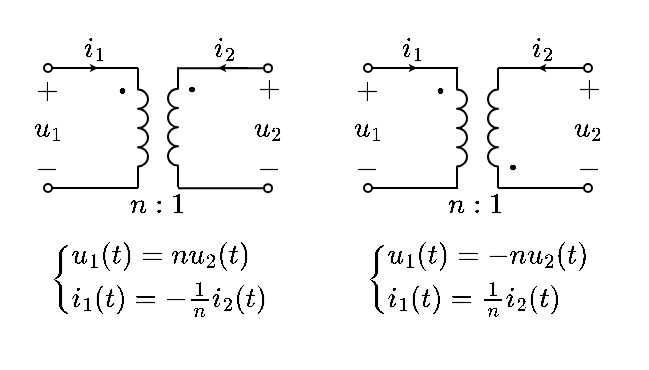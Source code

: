 <mxfile version="16.5.1" type="device"><diagram id="tS6Mkzu0a3vS9BbSQ-DH" name="第 1 页"><mxGraphModel dx="46" dy="92" grid="1" gridSize="5" guides="1" tooltips="1" connect="1" arrows="1" fold="1" page="1" pageScale="1" pageWidth="827" pageHeight="1169" math="1" shadow="0"><root><mxCell id="0"/><mxCell id="1" parent="0"/><mxCell id="R91-wiTl4nv_oKQGgA_1-1" value="" style="pointerEvents=1;verticalLabelPosition=bottom;shadow=0;dashed=0;align=center;html=1;verticalAlign=top;shape=mxgraph.electrical.inductors.inductor_3;direction=south;deletable=1;fixDash=0;snapToPoint=0;comic=0;sketch=0;strokeWidth=1;" vertex="1" parent="1"><mxGeometry x="240" y="260" width="5" height="60" as="geometry"/></mxCell><mxCell id="R91-wiTl4nv_oKQGgA_1-2" value="" style="endArrow=none;html=1;rounded=0;startArrow=oval;startFill=0;endSize=4;startSize=4;deletable=1;fixDash=0;snapToPoint=0;" edge="1" parent="1"><mxGeometry width="50" height="50" relative="1" as="geometry"><mxPoint x="195" y="260" as="sourcePoint"/><mxPoint x="240" y="260" as="targetPoint"/></mxGeometry></mxCell><mxCell id="R91-wiTl4nv_oKQGgA_1-3" value="" style="endArrow=none;html=1;rounded=0;startArrow=oval;startFill=0;endSize=4;startSize=4;deletable=1;fixDash=0;snapToPoint=0;" edge="1" parent="1"><mxGeometry width="50" height="50" relative="1" as="geometry"><mxPoint x="195" y="320" as="sourcePoint"/><mxPoint x="240" y="320" as="targetPoint"/></mxGeometry></mxCell><mxCell id="R91-wiTl4nv_oKQGgA_1-5" value="$$\cdot$$" style="text;html=1;resizable=1;autosize=1;align=center;verticalAlign=middle;points=[];fillColor=none;strokeColor=none;rounded=0;fontSize=20;movable=1;rotatable=1;deletable=1;editable=1;connectable=0;fixDash=0;snapToPoint=0;" vertex="1" parent="1"><mxGeometry x="221" y="263" width="21" height="14" as="geometry"/></mxCell><mxCell id="R91-wiTl4nv_oKQGgA_1-6" value="" style="pointerEvents=1;verticalLabelPosition=bottom;shadow=0;dashed=0;align=center;html=1;verticalAlign=top;shape=mxgraph.electrical.inductors.inductor_3;direction=north;deletable=1;fixDash=0;snapToPoint=0;" vertex="1" parent="1"><mxGeometry x="255" y="259.58" width="5" height="60" as="geometry"/></mxCell><mxCell id="R91-wiTl4nv_oKQGgA_1-7" value="" style="endArrow=none;html=1;rounded=0;startArrow=oval;startFill=0;endSize=4;startSize=4;deletable=1;fixDash=0;snapToPoint=0;" edge="1" parent="1"><mxGeometry width="50" height="50" relative="1" as="geometry"><mxPoint x="305" y="260.08" as="sourcePoint"/><mxPoint x="260" y="260.08" as="targetPoint"/></mxGeometry></mxCell><mxCell id="R91-wiTl4nv_oKQGgA_1-8" value="" style="endArrow=none;html=1;rounded=0;startArrow=oval;startFill=0;endSize=4;startSize=4;deletable=1;fixDash=0;snapToPoint=0;" edge="1" parent="1"><mxGeometry width="50" height="50" relative="1" as="geometry"><mxPoint x="305" y="320.08" as="sourcePoint"/><mxPoint x="260" y="320.08" as="targetPoint"/></mxGeometry></mxCell><mxCell id="R91-wiTl4nv_oKQGgA_1-9" value="$$\cdot$$" style="text;html=1;resizable=1;autosize=1;align=center;verticalAlign=middle;points=[];fillColor=none;strokeColor=none;rounded=0;fontSize=20;movable=1;rotatable=1;deletable=1;editable=1;connectable=0;direction=south;rotation=90;fixDash=0;snapToPoint=0;" vertex="1" parent="1"><mxGeometry x="262" y="260" width="14" height="21" as="geometry"/></mxCell><mxCell id="R91-wiTl4nv_oKQGgA_1-10" value="&lt;font style=&quot;font-size: 12px&quot;&gt;$$n:1$$&lt;/font&gt;" style="text;html=1;resizable=0;autosize=1;align=center;verticalAlign=middle;points=[];fillColor=none;strokeColor=none;rounded=0;fontSize=20;deletable=1;fixDash=0;snapToPoint=0;" vertex="1" parent="1"><mxGeometry x="221" y="310" width="55" height="35" as="geometry"/></mxCell><mxCell id="R91-wiTl4nv_oKQGgA_1-11" value="$$u_1$$" style="text;html=1;resizable=1;autosize=1;align=center;verticalAlign=middle;points=[];fillColor=none;strokeColor=none;rounded=0;fontSize=12;movable=1;rotatable=1;deletable=1;editable=1;connectable=1;fixDash=0;snapToPoint=0;" vertex="1" parent="1"><mxGeometry x="185" y="279.58" width="20" height="20" as="geometry"/></mxCell><mxCell id="R91-wiTl4nv_oKQGgA_1-12" value="$$u_2$$" style="text;html=1;resizable=1;autosize=1;align=center;verticalAlign=middle;points=[];fillColor=none;strokeColor=none;rounded=0;fontSize=12;movable=1;rotatable=1;deletable=1;editable=1;connectable=1;" vertex="1" parent="1"><mxGeometry x="275" y="279.58" width="60" height="20" as="geometry"/></mxCell><mxCell id="R91-wiTl4nv_oKQGgA_1-13" value="$$+$$" style="text;html=1;resizable=1;autosize=1;align=center;verticalAlign=middle;points=[];fillColor=none;strokeColor=none;rounded=0;fontSize=12;movable=1;rotatable=1;deletable=1;editable=1;connectable=0;fixDash=0;snapToPoint=0;" vertex="1" parent="1"><mxGeometry x="182.5" y="261" width="22.5" height="20" as="geometry"/></mxCell><mxCell id="R91-wiTl4nv_oKQGgA_1-14" value="$$+$$" style="text;html=1;resizable=1;autosize=1;align=center;verticalAlign=middle;points=[];fillColor=none;strokeColor=none;rounded=0;fontSize=12;movable=1;rotatable=1;deletable=1;editable=1;connectable=1;fixDash=0;snapToPoint=0;" vertex="1" parent="1"><mxGeometry x="293.75" y="259.58" width="22.5" height="20" as="geometry"/></mxCell><mxCell id="R91-wiTl4nv_oKQGgA_1-15" value="$$-$$" style="text;html=1;resizable=1;autosize=1;align=center;verticalAlign=middle;points=[];fillColor=none;strokeColor=none;rounded=0;fontSize=12;movable=1;rotatable=1;deletable=1;editable=1;connectable=1;fixDash=0;snapToPoint=0;" vertex="1" parent="1"><mxGeometry x="184.75" y="300" width="18.5" height="20" as="geometry"/></mxCell><mxCell id="R91-wiTl4nv_oKQGgA_1-16" value="$$-$$" style="text;html=1;resizable=1;autosize=1;align=center;verticalAlign=middle;points=[];fillColor=none;strokeColor=none;rounded=0;fontSize=12;movable=1;rotatable=1;deletable=1;editable=1;connectable=1;fixDash=0;snapToPoint=0;" vertex="1" parent="1"><mxGeometry x="295.75" y="300" width="18.5" height="20" as="geometry"/></mxCell><mxCell id="R91-wiTl4nv_oKQGgA_1-17" value="" style="endArrow=classic;html=1;rounded=0;fontSize=12;startSize=4;endSize=1;strokeWidth=1;jumpSize=6;" edge="1" parent="1"><mxGeometry width="50" height="50" relative="1" as="geometry"><mxPoint x="295" y="260" as="sourcePoint"/><mxPoint x="280" y="260" as="targetPoint"/></mxGeometry></mxCell><mxCell id="R91-wiTl4nv_oKQGgA_1-18" value="" style="endArrow=classic;html=1;rounded=0;fontSize=12;startSize=4;endSize=1;strokeWidth=1;jumpSize=6;" edge="1" parent="1"><mxGeometry width="50" height="50" relative="1" as="geometry"><mxPoint x="205" y="260" as="sourcePoint"/><mxPoint x="220" y="260" as="targetPoint"/></mxGeometry></mxCell><mxCell id="R91-wiTl4nv_oKQGgA_1-19" value="$$i_1$$" style="text;html=1;resizable=0;autosize=1;align=center;verticalAlign=middle;points=[];fillColor=none;strokeColor=none;rounded=0;fontSize=12;" vertex="1" parent="1"><mxGeometry x="190" y="240" width="55" height="20" as="geometry"/></mxCell><mxCell id="R91-wiTl4nv_oKQGgA_1-20" value="$$i_2$$" style="text;html=1;resizable=0;autosize=1;align=center;verticalAlign=middle;points=[];fillColor=none;strokeColor=none;rounded=0;fontSize=12;" vertex="1" parent="1"><mxGeometry x="255" y="239.58" width="55" height="20" as="geometry"/></mxCell><mxCell id="R91-wiTl4nv_oKQGgA_1-21" value="" style="pointerEvents=1;verticalLabelPosition=bottom;shadow=0;dashed=0;align=center;html=1;verticalAlign=top;shape=mxgraph.electrical.inductors.inductor_3;direction=south;deletable=1;fixDash=0;snapToPoint=0;comic=0;sketch=0;" vertex="1" parent="1"><mxGeometry x="399.5" y="260" width="5" height="60" as="geometry"/></mxCell><mxCell id="R91-wiTl4nv_oKQGgA_1-22" value="" style="endArrow=none;html=1;rounded=0;startArrow=oval;startFill=0;endSize=4;startSize=4;deletable=1;fixDash=0;snapToPoint=0;" edge="1" parent="1"><mxGeometry width="50" height="50" relative="1" as="geometry"><mxPoint x="355" y="260" as="sourcePoint"/><mxPoint x="400" y="260" as="targetPoint"/></mxGeometry></mxCell><mxCell id="R91-wiTl4nv_oKQGgA_1-23" value="" style="endArrow=none;html=1;rounded=0;startArrow=oval;startFill=0;endSize=4;startSize=4;deletable=1;fixDash=0;snapToPoint=0;" edge="1" parent="1"><mxGeometry width="50" height="50" relative="1" as="geometry"><mxPoint x="355" y="320" as="sourcePoint"/><mxPoint x="400" y="320" as="targetPoint"/></mxGeometry></mxCell><mxCell id="R91-wiTl4nv_oKQGgA_1-24" value="$$\cdot$$" style="text;html=1;resizable=1;autosize=1;align=center;verticalAlign=middle;points=[];fillColor=none;strokeColor=none;rounded=0;fontSize=20;movable=1;rotatable=1;deletable=1;editable=1;connectable=0;fixDash=0;snapToPoint=0;" vertex="1" parent="1"><mxGeometry x="380.5" y="263" width="21" height="14" as="geometry"/></mxCell><mxCell id="R91-wiTl4nv_oKQGgA_1-25" value="" style="pointerEvents=1;verticalLabelPosition=bottom;shadow=0;dashed=0;align=center;html=1;verticalAlign=top;shape=mxgraph.electrical.inductors.inductor_3;direction=north;deletable=1;fixDash=0;snapToPoint=0;" vertex="1" parent="1"><mxGeometry x="415" y="260" width="5" height="60" as="geometry"/></mxCell><mxCell id="R91-wiTl4nv_oKQGgA_1-26" value="" style="endArrow=none;html=1;rounded=0;startArrow=oval;startFill=0;endSize=4;startSize=4;deletable=1;fixDash=0;snapToPoint=0;jumpStyle=none;" edge="1" parent="1"><mxGeometry width="50" height="50" relative="1" as="geometry"><mxPoint x="465" y="260" as="sourcePoint"/><mxPoint x="420" y="260" as="targetPoint"/></mxGeometry></mxCell><mxCell id="R91-wiTl4nv_oKQGgA_1-27" value="" style="endArrow=none;html=1;rounded=0;startArrow=oval;startFill=0;endSize=4;startSize=4;deletable=1;fixDash=0;snapToPoint=0;" edge="1" parent="1"><mxGeometry width="50" height="50" relative="1" as="geometry"><mxPoint x="465" y="320" as="sourcePoint"/><mxPoint x="420" y="320" as="targetPoint"/></mxGeometry></mxCell><mxCell id="R91-wiTl4nv_oKQGgA_1-28" value="$$\cdot$$" style="text;html=1;resizable=1;autosize=1;align=center;verticalAlign=middle;points=[];fillColor=none;strokeColor=none;rounded=0;fontSize=20;movable=1;rotatable=1;deletable=1;editable=1;connectable=0;direction=south;rotation=270;fixDash=0;snapToPoint=0;" vertex="1" parent="1"><mxGeometry x="418.5" y="300" width="14" height="21" as="geometry"/></mxCell><mxCell id="R91-wiTl4nv_oKQGgA_1-29" value="&lt;font style=&quot;font-size: 12px&quot;&gt;$$n:1$$&lt;/font&gt;" style="text;html=1;resizable=0;autosize=1;align=center;verticalAlign=middle;points=[];fillColor=none;strokeColor=none;rounded=0;fontSize=20;deletable=1;fixDash=0;snapToPoint=0;" vertex="1" parent="1"><mxGeometry x="380.5" y="310" width="55" height="35" as="geometry"/></mxCell><mxCell id="R91-wiTl4nv_oKQGgA_1-30" value="$$u_1$$" style="text;html=1;resizable=1;autosize=1;align=center;verticalAlign=middle;points=[];fillColor=none;strokeColor=none;rounded=0;fontSize=12;movable=1;rotatable=1;deletable=1;editable=1;connectable=1;fixDash=0;snapToPoint=0;" vertex="1" parent="1"><mxGeometry x="344.5" y="279.58" width="20" height="20" as="geometry"/></mxCell><mxCell id="R91-wiTl4nv_oKQGgA_1-31" value="$$u_2$$" style="text;html=1;resizable=1;autosize=1;align=center;verticalAlign=middle;points=[];fillColor=none;strokeColor=none;rounded=0;fontSize=12;movable=1;rotatable=1;deletable=1;editable=1;connectable=1;" vertex="1" parent="1"><mxGeometry x="434.5" y="279.58" width="60" height="20" as="geometry"/></mxCell><mxCell id="R91-wiTl4nv_oKQGgA_1-32" value="$$+$$" style="text;html=1;resizable=1;autosize=1;align=center;verticalAlign=middle;points=[];fillColor=none;strokeColor=none;rounded=0;fontSize=12;movable=1;rotatable=1;deletable=1;editable=1;connectable=0;fixDash=0;snapToPoint=0;" vertex="1" parent="1"><mxGeometry x="344" y="261" width="20" height="20" as="geometry"/></mxCell><mxCell id="R91-wiTl4nv_oKQGgA_1-33" value="$$+$$" style="text;html=1;resizable=1;autosize=1;align=center;verticalAlign=middle;points=[];fillColor=none;strokeColor=none;rounded=0;fontSize=12;movable=1;rotatable=1;deletable=1;editable=1;connectable=1;fixDash=0;snapToPoint=0;" vertex="1" parent="1"><mxGeometry x="453.25" y="259.58" width="22.5" height="20" as="geometry"/></mxCell><mxCell id="R91-wiTl4nv_oKQGgA_1-34" value="$$-$$" style="text;html=1;resizable=1;autosize=1;align=center;verticalAlign=middle;points=[];fillColor=none;strokeColor=none;rounded=0;fontSize=12;movable=1;rotatable=1;deletable=1;editable=1;connectable=1;fixDash=0;snapToPoint=0;" vertex="1" parent="1"><mxGeometry x="344.25" y="300" width="18.5" height="20" as="geometry"/></mxCell><mxCell id="R91-wiTl4nv_oKQGgA_1-35" value="$$-$$" style="text;html=1;resizable=1;autosize=1;align=center;verticalAlign=middle;points=[];fillColor=none;strokeColor=none;rounded=0;fontSize=12;movable=1;rotatable=1;deletable=1;editable=1;connectable=1;fixDash=0;snapToPoint=0;" vertex="1" parent="1"><mxGeometry x="455.25" y="300" width="18.5" height="20" as="geometry"/></mxCell><mxCell id="R91-wiTl4nv_oKQGgA_1-36" value="" style="endArrow=classic;html=1;rounded=0;fontSize=12;startSize=4;endSize=1;strokeWidth=1;jumpSize=6;" edge="1" parent="1"><mxGeometry width="50" height="50" relative="1" as="geometry"><mxPoint x="455" y="260" as="sourcePoint"/><mxPoint x="440" y="260" as="targetPoint"/></mxGeometry></mxCell><mxCell id="R91-wiTl4nv_oKQGgA_1-37" value="" style="endArrow=classic;html=1;rounded=0;fontSize=12;startSize=4;endSize=1;strokeWidth=1;jumpSize=6;" edge="1" parent="1"><mxGeometry width="50" height="50" relative="1" as="geometry"><mxPoint x="364.5" y="260" as="sourcePoint"/><mxPoint x="379.5" y="260" as="targetPoint"/></mxGeometry></mxCell><mxCell id="R91-wiTl4nv_oKQGgA_1-38" value="$$i_1$$" style="text;html=1;resizable=0;autosize=1;align=center;verticalAlign=middle;points=[];fillColor=none;strokeColor=none;rounded=0;fontSize=12;" vertex="1" parent="1"><mxGeometry x="349.5" y="240" width="55" height="20" as="geometry"/></mxCell><mxCell id="R91-wiTl4nv_oKQGgA_1-39" value="$$i_2$$" style="text;html=1;resizable=0;autosize=1;align=center;verticalAlign=middle;points=[];fillColor=none;strokeColor=none;rounded=0;fontSize=12;" vertex="1" parent="1"><mxGeometry x="414.5" y="239.58" width="55" height="20" as="geometry"/></mxCell><mxCell id="R91-wiTl4nv_oKQGgA_1-40" value="$$&lt;br&gt;\left\{\begin{array}{l}&lt;br&gt;u_1(t)=nu_2(t)\\&lt;br&gt;i_1(t)=-\frac{1}{n}i_2(t)&lt;br&gt;\end{array}\right.&lt;br&gt;$$" style="text;html=1;resizable=0;autosize=1;align=center;verticalAlign=middle;points=[];fillColor=none;strokeColor=none;rounded=0;comic=0;sketch=0;fontSize=12;" vertex="1" parent="1"><mxGeometry x="185" y="319.58" width="130" height="90" as="geometry"/></mxCell><mxCell id="R91-wiTl4nv_oKQGgA_1-41" value="$$&lt;br&gt;\left\{\begin{array}{l}&lt;br&gt;u_1(t)=-nu_2(t)\\&lt;br&gt;i_1(t)=\frac{1}{n}i_2(t)&lt;br&gt;\end{array}\right.&lt;br&gt;$$" style="text;html=1;resizable=0;autosize=1;align=center;verticalAlign=middle;points=[];fillColor=none;strokeColor=none;rounded=0;comic=0;sketch=0;fontSize=12;" vertex="1" parent="1"><mxGeometry x="344" y="320" width="130" height="90" as="geometry"/></mxCell></root></mxGraphModel></diagram></mxfile>